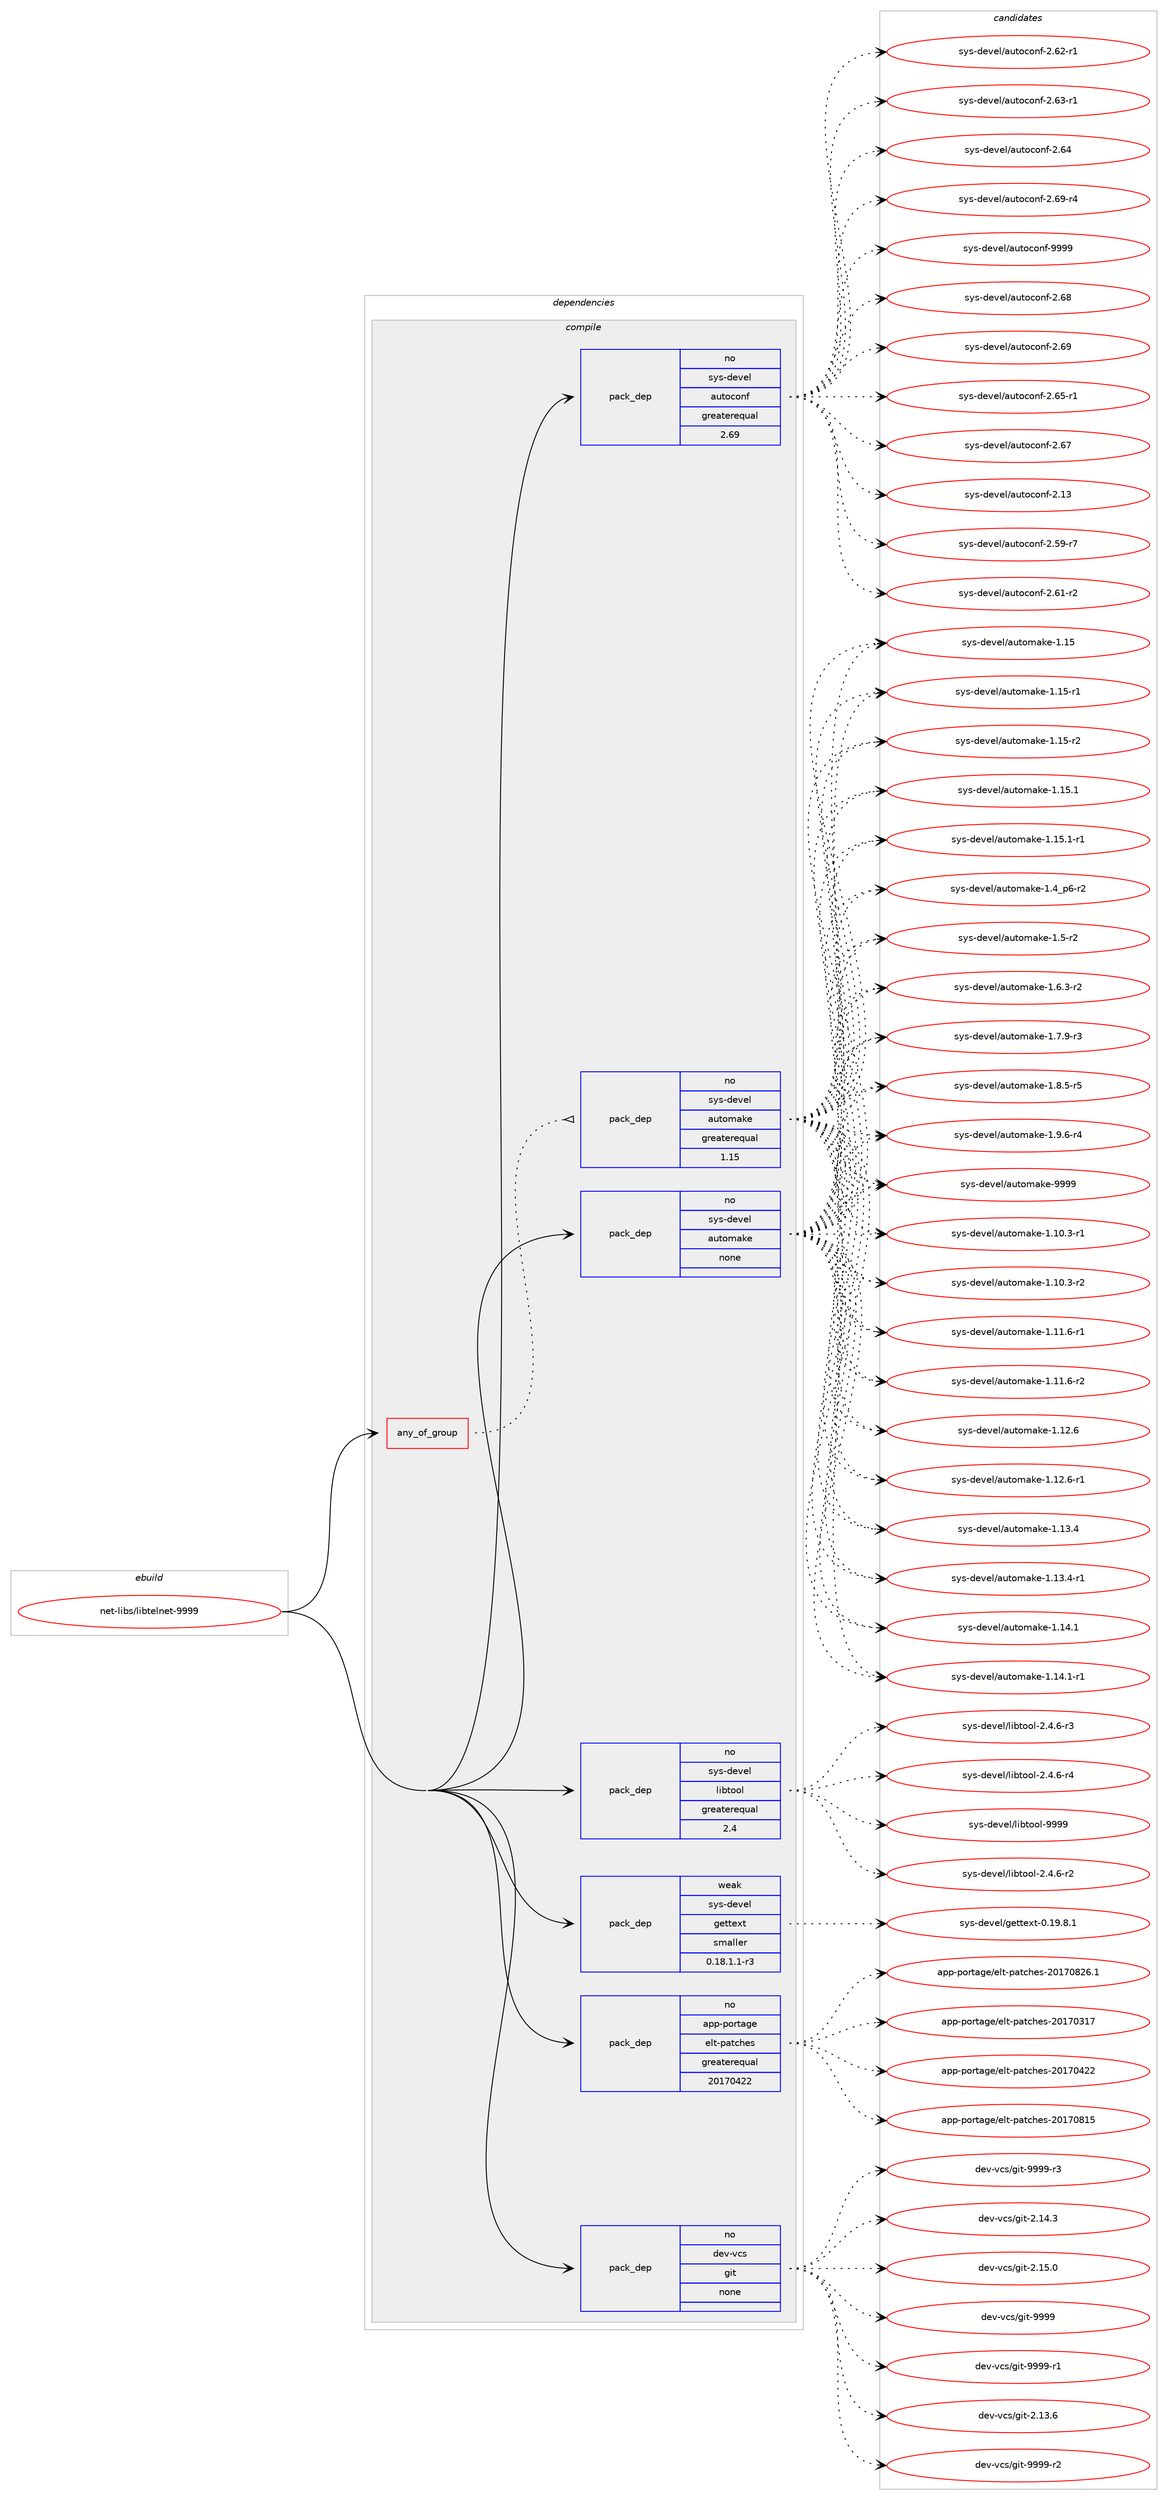 digraph prolog {

# *************
# Graph options
# *************

newrank=true;
concentrate=true;
compound=true;
graph [rankdir=LR,fontname=Helvetica,fontsize=10,ranksep=1.5];#, ranksep=2.5, nodesep=0.2];
edge  [arrowhead=vee];
node  [fontname=Helvetica,fontsize=10];

# **********
# The ebuild
# **********

subgraph cluster_leftcol {
color=gray;
rank=same;
label=<<i>ebuild</i>>;
id [label="net-libs/libtelnet-9999", color=red, width=4, href="../net-libs/libtelnet-9999.svg"];
}

# ****************
# The dependencies
# ****************

subgraph cluster_midcol {
color=gray;
label=<<i>dependencies</i>>;
subgraph cluster_compile {
fillcolor="#eeeeee";
style=filled;
label=<<i>compile</i>>;
subgraph any6811 {
dependency418135 [label=<<TABLE BORDER="0" CELLBORDER="1" CELLSPACING="0" CELLPADDING="4"><TR><TD CELLPADDING="10">any_of_group</TD></TR></TABLE>>, shape=none, color=red];subgraph pack307729 {
dependency418136 [label=<<TABLE BORDER="0" CELLBORDER="1" CELLSPACING="0" CELLPADDING="4" WIDTH="220"><TR><TD ROWSPAN="6" CELLPADDING="30">pack_dep</TD></TR><TR><TD WIDTH="110">no</TD></TR><TR><TD>sys-devel</TD></TR><TR><TD>automake</TD></TR><TR><TD>greaterequal</TD></TR><TR><TD>1.15</TD></TR></TABLE>>, shape=none, color=blue];
}
dependency418135:e -> dependency418136:w [weight=20,style="dotted",arrowhead="oinv"];
}
id:e -> dependency418135:w [weight=20,style="solid",arrowhead="vee"];
subgraph pack307730 {
dependency418137 [label=<<TABLE BORDER="0" CELLBORDER="1" CELLSPACING="0" CELLPADDING="4" WIDTH="220"><TR><TD ROWSPAN="6" CELLPADDING="30">pack_dep</TD></TR><TR><TD WIDTH="110">no</TD></TR><TR><TD>app-portage</TD></TR><TR><TD>elt-patches</TD></TR><TR><TD>greaterequal</TD></TR><TR><TD>20170422</TD></TR></TABLE>>, shape=none, color=blue];
}
id:e -> dependency418137:w [weight=20,style="solid",arrowhead="vee"];
subgraph pack307731 {
dependency418138 [label=<<TABLE BORDER="0" CELLBORDER="1" CELLSPACING="0" CELLPADDING="4" WIDTH="220"><TR><TD ROWSPAN="6" CELLPADDING="30">pack_dep</TD></TR><TR><TD WIDTH="110">no</TD></TR><TR><TD>dev-vcs</TD></TR><TR><TD>git</TD></TR><TR><TD>none</TD></TR><TR><TD></TD></TR></TABLE>>, shape=none, color=blue];
}
id:e -> dependency418138:w [weight=20,style="solid",arrowhead="vee"];
subgraph pack307732 {
dependency418139 [label=<<TABLE BORDER="0" CELLBORDER="1" CELLSPACING="0" CELLPADDING="4" WIDTH="220"><TR><TD ROWSPAN="6" CELLPADDING="30">pack_dep</TD></TR><TR><TD WIDTH="110">no</TD></TR><TR><TD>sys-devel</TD></TR><TR><TD>autoconf</TD></TR><TR><TD>greaterequal</TD></TR><TR><TD>2.69</TD></TR></TABLE>>, shape=none, color=blue];
}
id:e -> dependency418139:w [weight=20,style="solid",arrowhead="vee"];
subgraph pack307733 {
dependency418140 [label=<<TABLE BORDER="0" CELLBORDER="1" CELLSPACING="0" CELLPADDING="4" WIDTH="220"><TR><TD ROWSPAN="6" CELLPADDING="30">pack_dep</TD></TR><TR><TD WIDTH="110">no</TD></TR><TR><TD>sys-devel</TD></TR><TR><TD>automake</TD></TR><TR><TD>none</TD></TR><TR><TD></TD></TR></TABLE>>, shape=none, color=blue];
}
id:e -> dependency418140:w [weight=20,style="solid",arrowhead="vee"];
subgraph pack307734 {
dependency418141 [label=<<TABLE BORDER="0" CELLBORDER="1" CELLSPACING="0" CELLPADDING="4" WIDTH="220"><TR><TD ROWSPAN="6" CELLPADDING="30">pack_dep</TD></TR><TR><TD WIDTH="110">no</TD></TR><TR><TD>sys-devel</TD></TR><TR><TD>libtool</TD></TR><TR><TD>greaterequal</TD></TR><TR><TD>2.4</TD></TR></TABLE>>, shape=none, color=blue];
}
id:e -> dependency418141:w [weight=20,style="solid",arrowhead="vee"];
subgraph pack307735 {
dependency418142 [label=<<TABLE BORDER="0" CELLBORDER="1" CELLSPACING="0" CELLPADDING="4" WIDTH="220"><TR><TD ROWSPAN="6" CELLPADDING="30">pack_dep</TD></TR><TR><TD WIDTH="110">weak</TD></TR><TR><TD>sys-devel</TD></TR><TR><TD>gettext</TD></TR><TR><TD>smaller</TD></TR><TR><TD>0.18.1.1-r3</TD></TR></TABLE>>, shape=none, color=blue];
}
id:e -> dependency418142:w [weight=20,style="solid",arrowhead="vee"];
}
subgraph cluster_compileandrun {
fillcolor="#eeeeee";
style=filled;
label=<<i>compile and run</i>>;
}
subgraph cluster_run {
fillcolor="#eeeeee";
style=filled;
label=<<i>run</i>>;
}
}

# **************
# The candidates
# **************

subgraph cluster_choices {
rank=same;
color=gray;
label=<<i>candidates</i>>;

subgraph choice307729 {
color=black;
nodesep=1;
choice11512111545100101118101108479711711611110997107101454946494846514511449 [label="sys-devel/automake-1.10.3-r1", color=red, width=4,href="../sys-devel/automake-1.10.3-r1.svg"];
choice11512111545100101118101108479711711611110997107101454946494846514511450 [label="sys-devel/automake-1.10.3-r2", color=red, width=4,href="../sys-devel/automake-1.10.3-r2.svg"];
choice11512111545100101118101108479711711611110997107101454946494946544511449 [label="sys-devel/automake-1.11.6-r1", color=red, width=4,href="../sys-devel/automake-1.11.6-r1.svg"];
choice11512111545100101118101108479711711611110997107101454946494946544511450 [label="sys-devel/automake-1.11.6-r2", color=red, width=4,href="../sys-devel/automake-1.11.6-r2.svg"];
choice1151211154510010111810110847971171161111099710710145494649504654 [label="sys-devel/automake-1.12.6", color=red, width=4,href="../sys-devel/automake-1.12.6.svg"];
choice11512111545100101118101108479711711611110997107101454946495046544511449 [label="sys-devel/automake-1.12.6-r1", color=red, width=4,href="../sys-devel/automake-1.12.6-r1.svg"];
choice1151211154510010111810110847971171161111099710710145494649514652 [label="sys-devel/automake-1.13.4", color=red, width=4,href="../sys-devel/automake-1.13.4.svg"];
choice11512111545100101118101108479711711611110997107101454946495146524511449 [label="sys-devel/automake-1.13.4-r1", color=red, width=4,href="../sys-devel/automake-1.13.4-r1.svg"];
choice1151211154510010111810110847971171161111099710710145494649524649 [label="sys-devel/automake-1.14.1", color=red, width=4,href="../sys-devel/automake-1.14.1.svg"];
choice11512111545100101118101108479711711611110997107101454946495246494511449 [label="sys-devel/automake-1.14.1-r1", color=red, width=4,href="../sys-devel/automake-1.14.1-r1.svg"];
choice115121115451001011181011084797117116111109971071014549464953 [label="sys-devel/automake-1.15", color=red, width=4,href="../sys-devel/automake-1.15.svg"];
choice1151211154510010111810110847971171161111099710710145494649534511449 [label="sys-devel/automake-1.15-r1", color=red, width=4,href="../sys-devel/automake-1.15-r1.svg"];
choice1151211154510010111810110847971171161111099710710145494649534511450 [label="sys-devel/automake-1.15-r2", color=red, width=4,href="../sys-devel/automake-1.15-r2.svg"];
choice1151211154510010111810110847971171161111099710710145494649534649 [label="sys-devel/automake-1.15.1", color=red, width=4,href="../sys-devel/automake-1.15.1.svg"];
choice11512111545100101118101108479711711611110997107101454946495346494511449 [label="sys-devel/automake-1.15.1-r1", color=red, width=4,href="../sys-devel/automake-1.15.1-r1.svg"];
choice115121115451001011181011084797117116111109971071014549465295112544511450 [label="sys-devel/automake-1.4_p6-r2", color=red, width=4,href="../sys-devel/automake-1.4_p6-r2.svg"];
choice11512111545100101118101108479711711611110997107101454946534511450 [label="sys-devel/automake-1.5-r2", color=red, width=4,href="../sys-devel/automake-1.5-r2.svg"];
choice115121115451001011181011084797117116111109971071014549465446514511450 [label="sys-devel/automake-1.6.3-r2", color=red, width=4,href="../sys-devel/automake-1.6.3-r2.svg"];
choice115121115451001011181011084797117116111109971071014549465546574511451 [label="sys-devel/automake-1.7.9-r3", color=red, width=4,href="../sys-devel/automake-1.7.9-r3.svg"];
choice115121115451001011181011084797117116111109971071014549465646534511453 [label="sys-devel/automake-1.8.5-r5", color=red, width=4,href="../sys-devel/automake-1.8.5-r5.svg"];
choice115121115451001011181011084797117116111109971071014549465746544511452 [label="sys-devel/automake-1.9.6-r4", color=red, width=4,href="../sys-devel/automake-1.9.6-r4.svg"];
choice115121115451001011181011084797117116111109971071014557575757 [label="sys-devel/automake-9999", color=red, width=4,href="../sys-devel/automake-9999.svg"];
dependency418136:e -> choice11512111545100101118101108479711711611110997107101454946494846514511449:w [style=dotted,weight="100"];
dependency418136:e -> choice11512111545100101118101108479711711611110997107101454946494846514511450:w [style=dotted,weight="100"];
dependency418136:e -> choice11512111545100101118101108479711711611110997107101454946494946544511449:w [style=dotted,weight="100"];
dependency418136:e -> choice11512111545100101118101108479711711611110997107101454946494946544511450:w [style=dotted,weight="100"];
dependency418136:e -> choice1151211154510010111810110847971171161111099710710145494649504654:w [style=dotted,weight="100"];
dependency418136:e -> choice11512111545100101118101108479711711611110997107101454946495046544511449:w [style=dotted,weight="100"];
dependency418136:e -> choice1151211154510010111810110847971171161111099710710145494649514652:w [style=dotted,weight="100"];
dependency418136:e -> choice11512111545100101118101108479711711611110997107101454946495146524511449:w [style=dotted,weight="100"];
dependency418136:e -> choice1151211154510010111810110847971171161111099710710145494649524649:w [style=dotted,weight="100"];
dependency418136:e -> choice11512111545100101118101108479711711611110997107101454946495246494511449:w [style=dotted,weight="100"];
dependency418136:e -> choice115121115451001011181011084797117116111109971071014549464953:w [style=dotted,weight="100"];
dependency418136:e -> choice1151211154510010111810110847971171161111099710710145494649534511449:w [style=dotted,weight="100"];
dependency418136:e -> choice1151211154510010111810110847971171161111099710710145494649534511450:w [style=dotted,weight="100"];
dependency418136:e -> choice1151211154510010111810110847971171161111099710710145494649534649:w [style=dotted,weight="100"];
dependency418136:e -> choice11512111545100101118101108479711711611110997107101454946495346494511449:w [style=dotted,weight="100"];
dependency418136:e -> choice115121115451001011181011084797117116111109971071014549465295112544511450:w [style=dotted,weight="100"];
dependency418136:e -> choice11512111545100101118101108479711711611110997107101454946534511450:w [style=dotted,weight="100"];
dependency418136:e -> choice115121115451001011181011084797117116111109971071014549465446514511450:w [style=dotted,weight="100"];
dependency418136:e -> choice115121115451001011181011084797117116111109971071014549465546574511451:w [style=dotted,weight="100"];
dependency418136:e -> choice115121115451001011181011084797117116111109971071014549465646534511453:w [style=dotted,weight="100"];
dependency418136:e -> choice115121115451001011181011084797117116111109971071014549465746544511452:w [style=dotted,weight="100"];
dependency418136:e -> choice115121115451001011181011084797117116111109971071014557575757:w [style=dotted,weight="100"];
}
subgraph choice307730 {
color=black;
nodesep=1;
choice97112112451121111141169710310147101108116451129711699104101115455048495548514955 [label="app-portage/elt-patches-20170317", color=red, width=4,href="../app-portage/elt-patches-20170317.svg"];
choice97112112451121111141169710310147101108116451129711699104101115455048495548525050 [label="app-portage/elt-patches-20170422", color=red, width=4,href="../app-portage/elt-patches-20170422.svg"];
choice97112112451121111141169710310147101108116451129711699104101115455048495548564953 [label="app-portage/elt-patches-20170815", color=red, width=4,href="../app-portage/elt-patches-20170815.svg"];
choice971121124511211111411697103101471011081164511297116991041011154550484955485650544649 [label="app-portage/elt-patches-20170826.1", color=red, width=4,href="../app-portage/elt-patches-20170826.1.svg"];
dependency418137:e -> choice97112112451121111141169710310147101108116451129711699104101115455048495548514955:w [style=dotted,weight="100"];
dependency418137:e -> choice97112112451121111141169710310147101108116451129711699104101115455048495548525050:w [style=dotted,weight="100"];
dependency418137:e -> choice97112112451121111141169710310147101108116451129711699104101115455048495548564953:w [style=dotted,weight="100"];
dependency418137:e -> choice971121124511211111411697103101471011081164511297116991041011154550484955485650544649:w [style=dotted,weight="100"];
}
subgraph choice307731 {
color=black;
nodesep=1;
choice10010111845118991154710310511645504649514654 [label="dev-vcs/git-2.13.6", color=red, width=4,href="../dev-vcs/git-2.13.6.svg"];
choice10010111845118991154710310511645504649524651 [label="dev-vcs/git-2.14.3", color=red, width=4,href="../dev-vcs/git-2.14.3.svg"];
choice10010111845118991154710310511645504649534648 [label="dev-vcs/git-2.15.0", color=red, width=4,href="../dev-vcs/git-2.15.0.svg"];
choice1001011184511899115471031051164557575757 [label="dev-vcs/git-9999", color=red, width=4,href="../dev-vcs/git-9999.svg"];
choice10010111845118991154710310511645575757574511449 [label="dev-vcs/git-9999-r1", color=red, width=4,href="../dev-vcs/git-9999-r1.svg"];
choice10010111845118991154710310511645575757574511450 [label="dev-vcs/git-9999-r2", color=red, width=4,href="../dev-vcs/git-9999-r2.svg"];
choice10010111845118991154710310511645575757574511451 [label="dev-vcs/git-9999-r3", color=red, width=4,href="../dev-vcs/git-9999-r3.svg"];
dependency418138:e -> choice10010111845118991154710310511645504649514654:w [style=dotted,weight="100"];
dependency418138:e -> choice10010111845118991154710310511645504649524651:w [style=dotted,weight="100"];
dependency418138:e -> choice10010111845118991154710310511645504649534648:w [style=dotted,weight="100"];
dependency418138:e -> choice1001011184511899115471031051164557575757:w [style=dotted,weight="100"];
dependency418138:e -> choice10010111845118991154710310511645575757574511449:w [style=dotted,weight="100"];
dependency418138:e -> choice10010111845118991154710310511645575757574511450:w [style=dotted,weight="100"];
dependency418138:e -> choice10010111845118991154710310511645575757574511451:w [style=dotted,weight="100"];
}
subgraph choice307732 {
color=black;
nodesep=1;
choice115121115451001011181011084797117116111991111101024550464951 [label="sys-devel/autoconf-2.13", color=red, width=4,href="../sys-devel/autoconf-2.13.svg"];
choice1151211154510010111810110847971171161119911111010245504653574511455 [label="sys-devel/autoconf-2.59-r7", color=red, width=4,href="../sys-devel/autoconf-2.59-r7.svg"];
choice1151211154510010111810110847971171161119911111010245504654494511450 [label="sys-devel/autoconf-2.61-r2", color=red, width=4,href="../sys-devel/autoconf-2.61-r2.svg"];
choice1151211154510010111810110847971171161119911111010245504654504511449 [label="sys-devel/autoconf-2.62-r1", color=red, width=4,href="../sys-devel/autoconf-2.62-r1.svg"];
choice1151211154510010111810110847971171161119911111010245504654514511449 [label="sys-devel/autoconf-2.63-r1", color=red, width=4,href="../sys-devel/autoconf-2.63-r1.svg"];
choice115121115451001011181011084797117116111991111101024550465452 [label="sys-devel/autoconf-2.64", color=red, width=4,href="../sys-devel/autoconf-2.64.svg"];
choice1151211154510010111810110847971171161119911111010245504654534511449 [label="sys-devel/autoconf-2.65-r1", color=red, width=4,href="../sys-devel/autoconf-2.65-r1.svg"];
choice115121115451001011181011084797117116111991111101024550465455 [label="sys-devel/autoconf-2.67", color=red, width=4,href="../sys-devel/autoconf-2.67.svg"];
choice115121115451001011181011084797117116111991111101024550465456 [label="sys-devel/autoconf-2.68", color=red, width=4,href="../sys-devel/autoconf-2.68.svg"];
choice115121115451001011181011084797117116111991111101024550465457 [label="sys-devel/autoconf-2.69", color=red, width=4,href="../sys-devel/autoconf-2.69.svg"];
choice1151211154510010111810110847971171161119911111010245504654574511452 [label="sys-devel/autoconf-2.69-r4", color=red, width=4,href="../sys-devel/autoconf-2.69-r4.svg"];
choice115121115451001011181011084797117116111991111101024557575757 [label="sys-devel/autoconf-9999", color=red, width=4,href="../sys-devel/autoconf-9999.svg"];
dependency418139:e -> choice115121115451001011181011084797117116111991111101024550464951:w [style=dotted,weight="100"];
dependency418139:e -> choice1151211154510010111810110847971171161119911111010245504653574511455:w [style=dotted,weight="100"];
dependency418139:e -> choice1151211154510010111810110847971171161119911111010245504654494511450:w [style=dotted,weight="100"];
dependency418139:e -> choice1151211154510010111810110847971171161119911111010245504654504511449:w [style=dotted,weight="100"];
dependency418139:e -> choice1151211154510010111810110847971171161119911111010245504654514511449:w [style=dotted,weight="100"];
dependency418139:e -> choice115121115451001011181011084797117116111991111101024550465452:w [style=dotted,weight="100"];
dependency418139:e -> choice1151211154510010111810110847971171161119911111010245504654534511449:w [style=dotted,weight="100"];
dependency418139:e -> choice115121115451001011181011084797117116111991111101024550465455:w [style=dotted,weight="100"];
dependency418139:e -> choice115121115451001011181011084797117116111991111101024550465456:w [style=dotted,weight="100"];
dependency418139:e -> choice115121115451001011181011084797117116111991111101024550465457:w [style=dotted,weight="100"];
dependency418139:e -> choice1151211154510010111810110847971171161119911111010245504654574511452:w [style=dotted,weight="100"];
dependency418139:e -> choice115121115451001011181011084797117116111991111101024557575757:w [style=dotted,weight="100"];
}
subgraph choice307733 {
color=black;
nodesep=1;
choice11512111545100101118101108479711711611110997107101454946494846514511449 [label="sys-devel/automake-1.10.3-r1", color=red, width=4,href="../sys-devel/automake-1.10.3-r1.svg"];
choice11512111545100101118101108479711711611110997107101454946494846514511450 [label="sys-devel/automake-1.10.3-r2", color=red, width=4,href="../sys-devel/automake-1.10.3-r2.svg"];
choice11512111545100101118101108479711711611110997107101454946494946544511449 [label="sys-devel/automake-1.11.6-r1", color=red, width=4,href="../sys-devel/automake-1.11.6-r1.svg"];
choice11512111545100101118101108479711711611110997107101454946494946544511450 [label="sys-devel/automake-1.11.6-r2", color=red, width=4,href="../sys-devel/automake-1.11.6-r2.svg"];
choice1151211154510010111810110847971171161111099710710145494649504654 [label="sys-devel/automake-1.12.6", color=red, width=4,href="../sys-devel/automake-1.12.6.svg"];
choice11512111545100101118101108479711711611110997107101454946495046544511449 [label="sys-devel/automake-1.12.6-r1", color=red, width=4,href="../sys-devel/automake-1.12.6-r1.svg"];
choice1151211154510010111810110847971171161111099710710145494649514652 [label="sys-devel/automake-1.13.4", color=red, width=4,href="../sys-devel/automake-1.13.4.svg"];
choice11512111545100101118101108479711711611110997107101454946495146524511449 [label="sys-devel/automake-1.13.4-r1", color=red, width=4,href="../sys-devel/automake-1.13.4-r1.svg"];
choice1151211154510010111810110847971171161111099710710145494649524649 [label="sys-devel/automake-1.14.1", color=red, width=4,href="../sys-devel/automake-1.14.1.svg"];
choice11512111545100101118101108479711711611110997107101454946495246494511449 [label="sys-devel/automake-1.14.1-r1", color=red, width=4,href="../sys-devel/automake-1.14.1-r1.svg"];
choice115121115451001011181011084797117116111109971071014549464953 [label="sys-devel/automake-1.15", color=red, width=4,href="../sys-devel/automake-1.15.svg"];
choice1151211154510010111810110847971171161111099710710145494649534511449 [label="sys-devel/automake-1.15-r1", color=red, width=4,href="../sys-devel/automake-1.15-r1.svg"];
choice1151211154510010111810110847971171161111099710710145494649534511450 [label="sys-devel/automake-1.15-r2", color=red, width=4,href="../sys-devel/automake-1.15-r2.svg"];
choice1151211154510010111810110847971171161111099710710145494649534649 [label="sys-devel/automake-1.15.1", color=red, width=4,href="../sys-devel/automake-1.15.1.svg"];
choice11512111545100101118101108479711711611110997107101454946495346494511449 [label="sys-devel/automake-1.15.1-r1", color=red, width=4,href="../sys-devel/automake-1.15.1-r1.svg"];
choice115121115451001011181011084797117116111109971071014549465295112544511450 [label="sys-devel/automake-1.4_p6-r2", color=red, width=4,href="../sys-devel/automake-1.4_p6-r2.svg"];
choice11512111545100101118101108479711711611110997107101454946534511450 [label="sys-devel/automake-1.5-r2", color=red, width=4,href="../sys-devel/automake-1.5-r2.svg"];
choice115121115451001011181011084797117116111109971071014549465446514511450 [label="sys-devel/automake-1.6.3-r2", color=red, width=4,href="../sys-devel/automake-1.6.3-r2.svg"];
choice115121115451001011181011084797117116111109971071014549465546574511451 [label="sys-devel/automake-1.7.9-r3", color=red, width=4,href="../sys-devel/automake-1.7.9-r3.svg"];
choice115121115451001011181011084797117116111109971071014549465646534511453 [label="sys-devel/automake-1.8.5-r5", color=red, width=4,href="../sys-devel/automake-1.8.5-r5.svg"];
choice115121115451001011181011084797117116111109971071014549465746544511452 [label="sys-devel/automake-1.9.6-r4", color=red, width=4,href="../sys-devel/automake-1.9.6-r4.svg"];
choice115121115451001011181011084797117116111109971071014557575757 [label="sys-devel/automake-9999", color=red, width=4,href="../sys-devel/automake-9999.svg"];
dependency418140:e -> choice11512111545100101118101108479711711611110997107101454946494846514511449:w [style=dotted,weight="100"];
dependency418140:e -> choice11512111545100101118101108479711711611110997107101454946494846514511450:w [style=dotted,weight="100"];
dependency418140:e -> choice11512111545100101118101108479711711611110997107101454946494946544511449:w [style=dotted,weight="100"];
dependency418140:e -> choice11512111545100101118101108479711711611110997107101454946494946544511450:w [style=dotted,weight="100"];
dependency418140:e -> choice1151211154510010111810110847971171161111099710710145494649504654:w [style=dotted,weight="100"];
dependency418140:e -> choice11512111545100101118101108479711711611110997107101454946495046544511449:w [style=dotted,weight="100"];
dependency418140:e -> choice1151211154510010111810110847971171161111099710710145494649514652:w [style=dotted,weight="100"];
dependency418140:e -> choice11512111545100101118101108479711711611110997107101454946495146524511449:w [style=dotted,weight="100"];
dependency418140:e -> choice1151211154510010111810110847971171161111099710710145494649524649:w [style=dotted,weight="100"];
dependency418140:e -> choice11512111545100101118101108479711711611110997107101454946495246494511449:w [style=dotted,weight="100"];
dependency418140:e -> choice115121115451001011181011084797117116111109971071014549464953:w [style=dotted,weight="100"];
dependency418140:e -> choice1151211154510010111810110847971171161111099710710145494649534511449:w [style=dotted,weight="100"];
dependency418140:e -> choice1151211154510010111810110847971171161111099710710145494649534511450:w [style=dotted,weight="100"];
dependency418140:e -> choice1151211154510010111810110847971171161111099710710145494649534649:w [style=dotted,weight="100"];
dependency418140:e -> choice11512111545100101118101108479711711611110997107101454946495346494511449:w [style=dotted,weight="100"];
dependency418140:e -> choice115121115451001011181011084797117116111109971071014549465295112544511450:w [style=dotted,weight="100"];
dependency418140:e -> choice11512111545100101118101108479711711611110997107101454946534511450:w [style=dotted,weight="100"];
dependency418140:e -> choice115121115451001011181011084797117116111109971071014549465446514511450:w [style=dotted,weight="100"];
dependency418140:e -> choice115121115451001011181011084797117116111109971071014549465546574511451:w [style=dotted,weight="100"];
dependency418140:e -> choice115121115451001011181011084797117116111109971071014549465646534511453:w [style=dotted,weight="100"];
dependency418140:e -> choice115121115451001011181011084797117116111109971071014549465746544511452:w [style=dotted,weight="100"];
dependency418140:e -> choice115121115451001011181011084797117116111109971071014557575757:w [style=dotted,weight="100"];
}
subgraph choice307734 {
color=black;
nodesep=1;
choice1151211154510010111810110847108105981161111111084550465246544511450 [label="sys-devel/libtool-2.4.6-r2", color=red, width=4,href="../sys-devel/libtool-2.4.6-r2.svg"];
choice1151211154510010111810110847108105981161111111084550465246544511451 [label="sys-devel/libtool-2.4.6-r3", color=red, width=4,href="../sys-devel/libtool-2.4.6-r3.svg"];
choice1151211154510010111810110847108105981161111111084550465246544511452 [label="sys-devel/libtool-2.4.6-r4", color=red, width=4,href="../sys-devel/libtool-2.4.6-r4.svg"];
choice1151211154510010111810110847108105981161111111084557575757 [label="sys-devel/libtool-9999", color=red, width=4,href="../sys-devel/libtool-9999.svg"];
dependency418141:e -> choice1151211154510010111810110847108105981161111111084550465246544511450:w [style=dotted,weight="100"];
dependency418141:e -> choice1151211154510010111810110847108105981161111111084550465246544511451:w [style=dotted,weight="100"];
dependency418141:e -> choice1151211154510010111810110847108105981161111111084550465246544511452:w [style=dotted,weight="100"];
dependency418141:e -> choice1151211154510010111810110847108105981161111111084557575757:w [style=dotted,weight="100"];
}
subgraph choice307735 {
color=black;
nodesep=1;
choice1151211154510010111810110847103101116116101120116454846495746564649 [label="sys-devel/gettext-0.19.8.1", color=red, width=4,href="../sys-devel/gettext-0.19.8.1.svg"];
dependency418142:e -> choice1151211154510010111810110847103101116116101120116454846495746564649:w [style=dotted,weight="100"];
}
}

}
